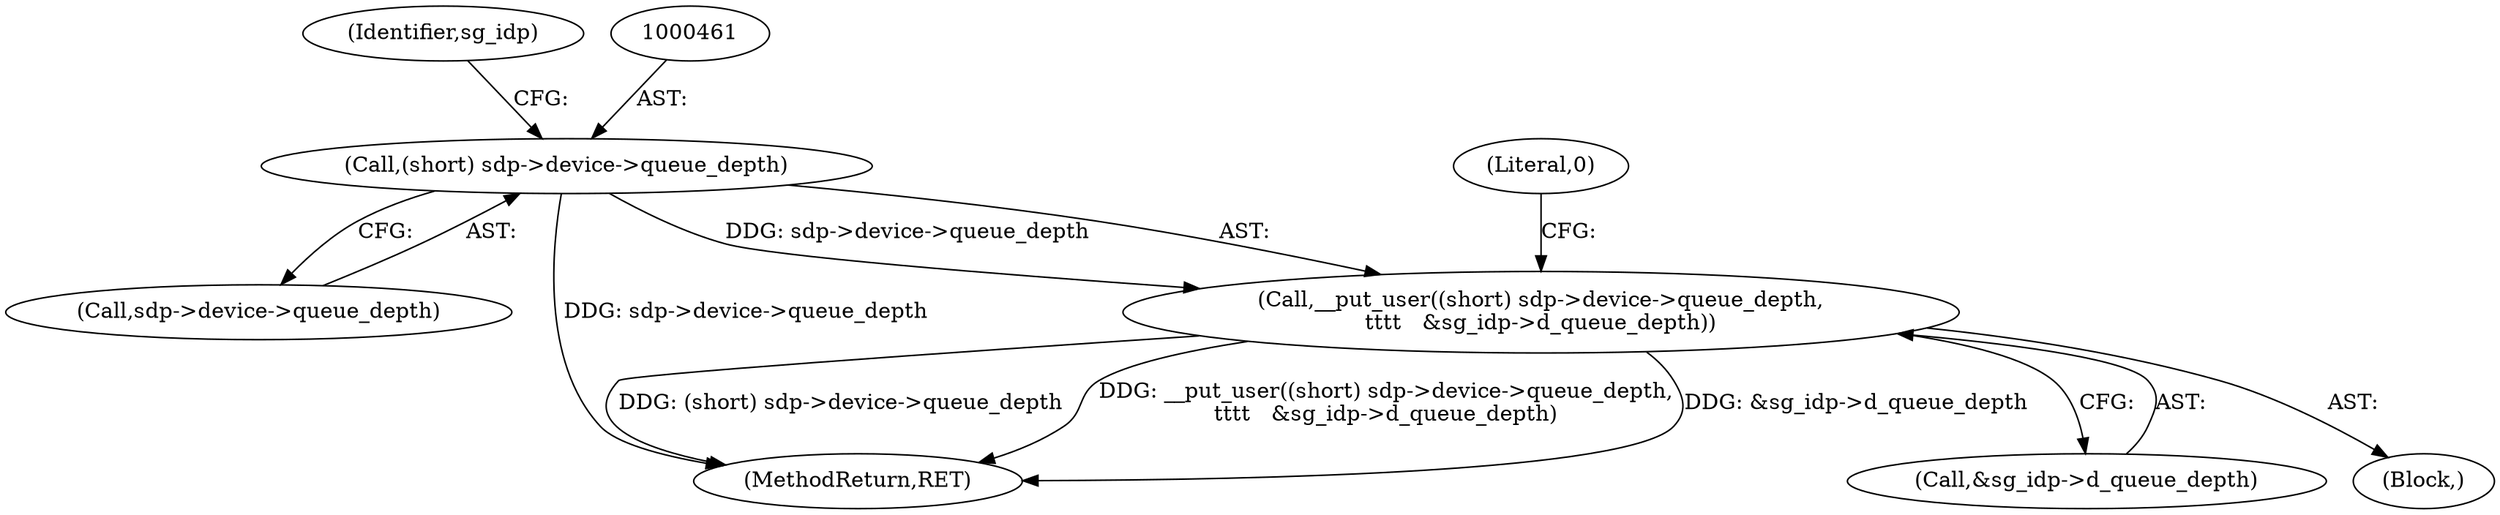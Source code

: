 digraph "0_linux_3e0097499839e0fe3af380410eababe5a47c4cf9_0@pointer" {
"1000459" [label="(Call,__put_user((short) sdp->device->queue_depth,\n\t\t\t\t   &sg_idp->d_queue_depth))"];
"1000460" [label="(Call,(short) sdp->device->queue_depth)"];
"1000462" [label="(Call,sdp->device->queue_depth)"];
"1000459" [label="(Call,__put_user((short) sdp->device->queue_depth,\n\t\t\t\t   &sg_idp->d_queue_depth))"];
"1000469" [label="(Identifier,sg_idp)"];
"1000460" [label="(Call,(short) sdp->device->queue_depth)"];
"1000369" [label="(Block,)"];
"1001060" [label="(MethodReturn,RET)"];
"1000472" [label="(Literal,0)"];
"1000467" [label="(Call,&sg_idp->d_queue_depth)"];
"1000459" -> "1000369"  [label="AST: "];
"1000459" -> "1000467"  [label="CFG: "];
"1000460" -> "1000459"  [label="AST: "];
"1000467" -> "1000459"  [label="AST: "];
"1000472" -> "1000459"  [label="CFG: "];
"1000459" -> "1001060"  [label="DDG: (short) sdp->device->queue_depth"];
"1000459" -> "1001060"  [label="DDG: __put_user((short) sdp->device->queue_depth,\n\t\t\t\t   &sg_idp->d_queue_depth)"];
"1000459" -> "1001060"  [label="DDG: &sg_idp->d_queue_depth"];
"1000460" -> "1000459"  [label="DDG: sdp->device->queue_depth"];
"1000460" -> "1000462"  [label="CFG: "];
"1000461" -> "1000460"  [label="AST: "];
"1000462" -> "1000460"  [label="AST: "];
"1000469" -> "1000460"  [label="CFG: "];
"1000460" -> "1001060"  [label="DDG: sdp->device->queue_depth"];
}

